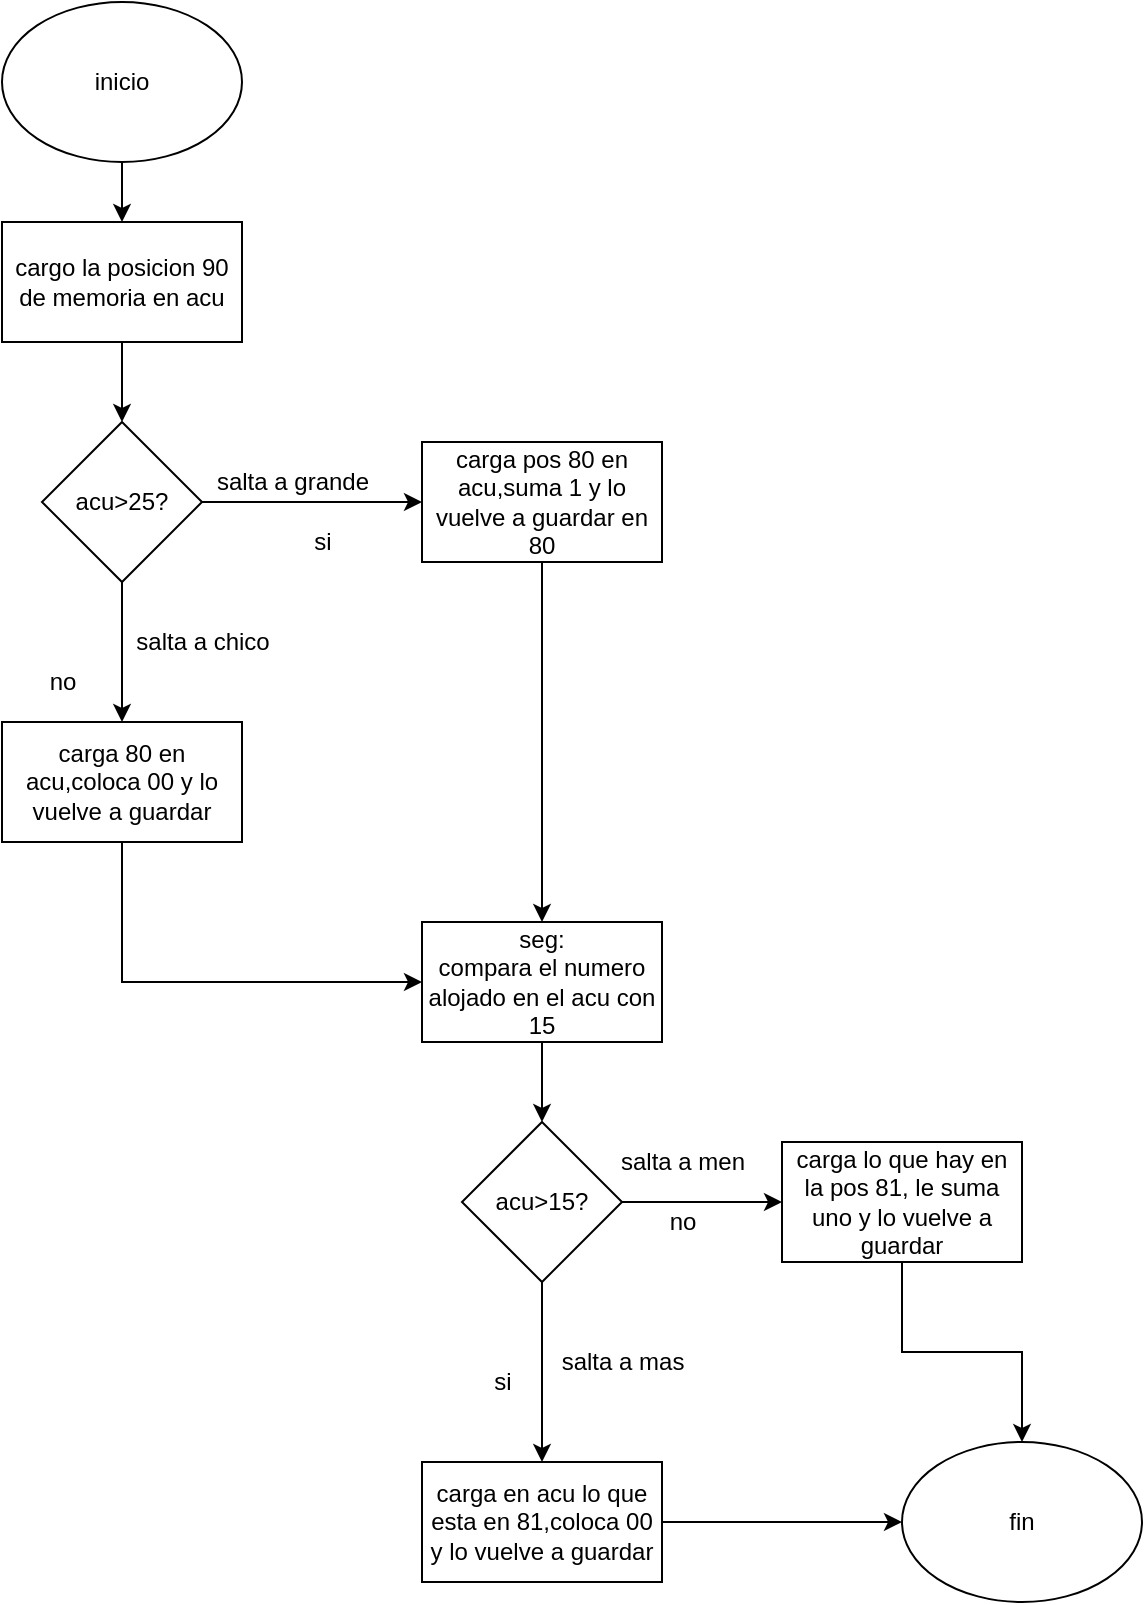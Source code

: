 <mxfile version="15.4.0" type="device"><diagram id="C5RBs43oDa-KdzZeNtuy" name="Page-1"><mxGraphModel dx="767" dy="1342" grid="1" gridSize="10" guides="1" tooltips="1" connect="1" arrows="1" fold="1" page="1" pageScale="1" pageWidth="827" pageHeight="1169" math="0" shadow="0"><root><mxCell id="WIyWlLk6GJQsqaUBKTNV-0"/><mxCell id="WIyWlLk6GJQsqaUBKTNV-1" parent="WIyWlLk6GJQsqaUBKTNV-0"/><mxCell id="wZPgoxQP1NDvXfr9-WAz-3" style="edgeStyle=orthogonalEdgeStyle;rounded=0;orthogonalLoop=1;jettySize=auto;html=1;entryX=0.5;entryY=0;entryDx=0;entryDy=0;" edge="1" parent="WIyWlLk6GJQsqaUBKTNV-1" source="wZPgoxQP1NDvXfr9-WAz-0" target="wZPgoxQP1NDvXfr9-WAz-2"><mxGeometry relative="1" as="geometry"/></mxCell><mxCell id="wZPgoxQP1NDvXfr9-WAz-0" value="inicio" style="ellipse;whiteSpace=wrap;html=1;" vertex="1" parent="WIyWlLk6GJQsqaUBKTNV-1"><mxGeometry x="190" y="80" width="120" height="80" as="geometry"/></mxCell><mxCell id="wZPgoxQP1NDvXfr9-WAz-5" style="edgeStyle=orthogonalEdgeStyle;rounded=0;orthogonalLoop=1;jettySize=auto;html=1;entryX=0.5;entryY=0;entryDx=0;entryDy=0;" edge="1" parent="WIyWlLk6GJQsqaUBKTNV-1" source="wZPgoxQP1NDvXfr9-WAz-2" target="wZPgoxQP1NDvXfr9-WAz-4"><mxGeometry relative="1" as="geometry"/></mxCell><mxCell id="wZPgoxQP1NDvXfr9-WAz-2" value="cargo la posicion 90 de memoria en acu" style="rounded=0;whiteSpace=wrap;html=1;" vertex="1" parent="WIyWlLk6GJQsqaUBKTNV-1"><mxGeometry x="190" y="190" width="120" height="60" as="geometry"/></mxCell><mxCell id="wZPgoxQP1NDvXfr9-WAz-6" style="edgeStyle=orthogonalEdgeStyle;rounded=0;orthogonalLoop=1;jettySize=auto;html=1;" edge="1" parent="WIyWlLk6GJQsqaUBKTNV-1" source="wZPgoxQP1NDvXfr9-WAz-4"><mxGeometry relative="1" as="geometry"><mxPoint x="400" y="330" as="targetPoint"/></mxGeometry></mxCell><mxCell id="wZPgoxQP1NDvXfr9-WAz-7" style="edgeStyle=orthogonalEdgeStyle;rounded=0;orthogonalLoop=1;jettySize=auto;html=1;exitX=0.5;exitY=1;exitDx=0;exitDy=0;" edge="1" parent="WIyWlLk6GJQsqaUBKTNV-1" source="wZPgoxQP1NDvXfr9-WAz-4"><mxGeometry relative="1" as="geometry"><mxPoint x="250" y="440" as="targetPoint"/></mxGeometry></mxCell><mxCell id="wZPgoxQP1NDvXfr9-WAz-4" value="acu&amp;gt;25?" style="rhombus;whiteSpace=wrap;html=1;" vertex="1" parent="WIyWlLk6GJQsqaUBKTNV-1"><mxGeometry x="210" y="290" width="80" height="80" as="geometry"/></mxCell><mxCell id="wZPgoxQP1NDvXfr9-WAz-13" style="edgeStyle=orthogonalEdgeStyle;rounded=0;orthogonalLoop=1;jettySize=auto;html=1;" edge="1" parent="WIyWlLk6GJQsqaUBKTNV-1" source="wZPgoxQP1NDvXfr9-WAz-8"><mxGeometry relative="1" as="geometry"><mxPoint x="460" y="540" as="targetPoint"/></mxGeometry></mxCell><mxCell id="wZPgoxQP1NDvXfr9-WAz-8" value="carga pos 80 en acu,suma 1 y lo vuelve a guardar en 80" style="rounded=0;whiteSpace=wrap;html=1;" vertex="1" parent="WIyWlLk6GJQsqaUBKTNV-1"><mxGeometry x="400" y="300" width="120" height="60" as="geometry"/></mxCell><mxCell id="wZPgoxQP1NDvXfr9-WAz-9" value="salta a grande" style="text;html=1;align=center;verticalAlign=middle;resizable=0;points=[];autosize=1;strokeColor=none;fillColor=none;" vertex="1" parent="WIyWlLk6GJQsqaUBKTNV-1"><mxGeometry x="290" y="310" width="90" height="20" as="geometry"/></mxCell><mxCell id="wZPgoxQP1NDvXfr9-WAz-10" value="salta a chico" style="text;html=1;align=center;verticalAlign=middle;resizable=0;points=[];autosize=1;strokeColor=none;fillColor=none;" vertex="1" parent="WIyWlLk6GJQsqaUBKTNV-1"><mxGeometry x="250" y="390" width="80" height="20" as="geometry"/></mxCell><mxCell id="wZPgoxQP1NDvXfr9-WAz-14" style="edgeStyle=orthogonalEdgeStyle;rounded=0;orthogonalLoop=1;jettySize=auto;html=1;" edge="1" parent="WIyWlLk6GJQsqaUBKTNV-1" source="wZPgoxQP1NDvXfr9-WAz-11" target="wZPgoxQP1NDvXfr9-WAz-12"><mxGeometry relative="1" as="geometry"><Array as="points"><mxPoint x="250" y="570"/></Array></mxGeometry></mxCell><mxCell id="wZPgoxQP1NDvXfr9-WAz-11" value="carga 80 en acu,coloca 00 y lo vuelve a guardar" style="rounded=0;whiteSpace=wrap;html=1;" vertex="1" parent="WIyWlLk6GJQsqaUBKTNV-1"><mxGeometry x="190" y="440" width="120" height="60" as="geometry"/></mxCell><mxCell id="wZPgoxQP1NDvXfr9-WAz-16" style="edgeStyle=orthogonalEdgeStyle;rounded=0;orthogonalLoop=1;jettySize=auto;html=1;entryX=0.5;entryY=0;entryDx=0;entryDy=0;" edge="1" parent="WIyWlLk6GJQsqaUBKTNV-1" source="wZPgoxQP1NDvXfr9-WAz-12" target="wZPgoxQP1NDvXfr9-WAz-15"><mxGeometry relative="1" as="geometry"/></mxCell><mxCell id="wZPgoxQP1NDvXfr9-WAz-12" value="seg:&lt;br&gt;compara el numero alojado en el acu con 15" style="rounded=0;whiteSpace=wrap;html=1;" vertex="1" parent="WIyWlLk6GJQsqaUBKTNV-1"><mxGeometry x="400" y="540" width="120" height="60" as="geometry"/></mxCell><mxCell id="wZPgoxQP1NDvXfr9-WAz-17" style="edgeStyle=orthogonalEdgeStyle;rounded=0;orthogonalLoop=1;jettySize=auto;html=1;" edge="1" parent="WIyWlLk6GJQsqaUBKTNV-1" source="wZPgoxQP1NDvXfr9-WAz-15"><mxGeometry relative="1" as="geometry"><mxPoint x="460" y="810" as="targetPoint"/></mxGeometry></mxCell><mxCell id="wZPgoxQP1NDvXfr9-WAz-18" style="edgeStyle=orthogonalEdgeStyle;rounded=0;orthogonalLoop=1;jettySize=auto;html=1;" edge="1" parent="WIyWlLk6GJQsqaUBKTNV-1" source="wZPgoxQP1NDvXfr9-WAz-15" target="wZPgoxQP1NDvXfr9-WAz-19"><mxGeometry relative="1" as="geometry"><mxPoint x="550" y="680" as="targetPoint"/></mxGeometry></mxCell><mxCell id="wZPgoxQP1NDvXfr9-WAz-15" value="acu&amp;gt;15?" style="rhombus;whiteSpace=wrap;html=1;" vertex="1" parent="WIyWlLk6GJQsqaUBKTNV-1"><mxGeometry x="420" y="640" width="80" height="80" as="geometry"/></mxCell><mxCell id="wZPgoxQP1NDvXfr9-WAz-28" style="edgeStyle=orthogonalEdgeStyle;rounded=0;orthogonalLoop=1;jettySize=auto;html=1;entryX=0.5;entryY=0;entryDx=0;entryDy=0;" edge="1" parent="WIyWlLk6GJQsqaUBKTNV-1" source="wZPgoxQP1NDvXfr9-WAz-19" target="wZPgoxQP1NDvXfr9-WAz-27"><mxGeometry relative="1" as="geometry"/></mxCell><mxCell id="wZPgoxQP1NDvXfr9-WAz-19" value="carga lo que hay en la pos 81, le suma uno y lo vuelve a guardar" style="rounded=0;whiteSpace=wrap;html=1;" vertex="1" parent="WIyWlLk6GJQsqaUBKTNV-1"><mxGeometry x="580" y="650" width="120" height="60" as="geometry"/></mxCell><mxCell id="wZPgoxQP1NDvXfr9-WAz-20" value="salta a men" style="text;html=1;align=center;verticalAlign=middle;resizable=0;points=[];autosize=1;strokeColor=none;fillColor=none;" vertex="1" parent="WIyWlLk6GJQsqaUBKTNV-1"><mxGeometry x="490" y="650" width="80" height="20" as="geometry"/></mxCell><mxCell id="wZPgoxQP1NDvXfr9-WAz-21" value="salta a mas" style="text;html=1;align=center;verticalAlign=middle;resizable=0;points=[];autosize=1;strokeColor=none;fillColor=none;" vertex="1" parent="WIyWlLk6GJQsqaUBKTNV-1"><mxGeometry x="460" y="750" width="80" height="20" as="geometry"/></mxCell><mxCell id="wZPgoxQP1NDvXfr9-WAz-29" style="edgeStyle=orthogonalEdgeStyle;rounded=0;orthogonalLoop=1;jettySize=auto;html=1;" edge="1" parent="WIyWlLk6GJQsqaUBKTNV-1" source="wZPgoxQP1NDvXfr9-WAz-22" target="wZPgoxQP1NDvXfr9-WAz-27"><mxGeometry relative="1" as="geometry"/></mxCell><mxCell id="wZPgoxQP1NDvXfr9-WAz-22" value="carga en acu lo que esta en 81,coloca 00 y lo vuelve a guardar" style="rounded=0;whiteSpace=wrap;html=1;" vertex="1" parent="WIyWlLk6GJQsqaUBKTNV-1"><mxGeometry x="400" y="810" width="120" height="60" as="geometry"/></mxCell><mxCell id="wZPgoxQP1NDvXfr9-WAz-23" value="si" style="text;html=1;align=center;verticalAlign=middle;resizable=0;points=[];autosize=1;strokeColor=none;fillColor=none;" vertex="1" parent="WIyWlLk6GJQsqaUBKTNV-1"><mxGeometry x="430" y="760" width="20" height="20" as="geometry"/></mxCell><mxCell id="wZPgoxQP1NDvXfr9-WAz-24" value="no" style="text;html=1;align=center;verticalAlign=middle;resizable=0;points=[];autosize=1;strokeColor=none;fillColor=none;" vertex="1" parent="WIyWlLk6GJQsqaUBKTNV-1"><mxGeometry x="515" y="680" width="30" height="20" as="geometry"/></mxCell><mxCell id="wZPgoxQP1NDvXfr9-WAz-25" value="no" style="text;html=1;align=center;verticalAlign=middle;resizable=0;points=[];autosize=1;strokeColor=none;fillColor=none;" vertex="1" parent="WIyWlLk6GJQsqaUBKTNV-1"><mxGeometry x="205" y="410" width="30" height="20" as="geometry"/></mxCell><mxCell id="wZPgoxQP1NDvXfr9-WAz-26" value="si" style="text;html=1;align=center;verticalAlign=middle;resizable=0;points=[];autosize=1;strokeColor=none;fillColor=none;" vertex="1" parent="WIyWlLk6GJQsqaUBKTNV-1"><mxGeometry x="340" y="340" width="20" height="20" as="geometry"/></mxCell><mxCell id="wZPgoxQP1NDvXfr9-WAz-27" value="fin" style="ellipse;whiteSpace=wrap;html=1;" vertex="1" parent="WIyWlLk6GJQsqaUBKTNV-1"><mxGeometry x="640" y="800" width="120" height="80" as="geometry"/></mxCell></root></mxGraphModel></diagram></mxfile>